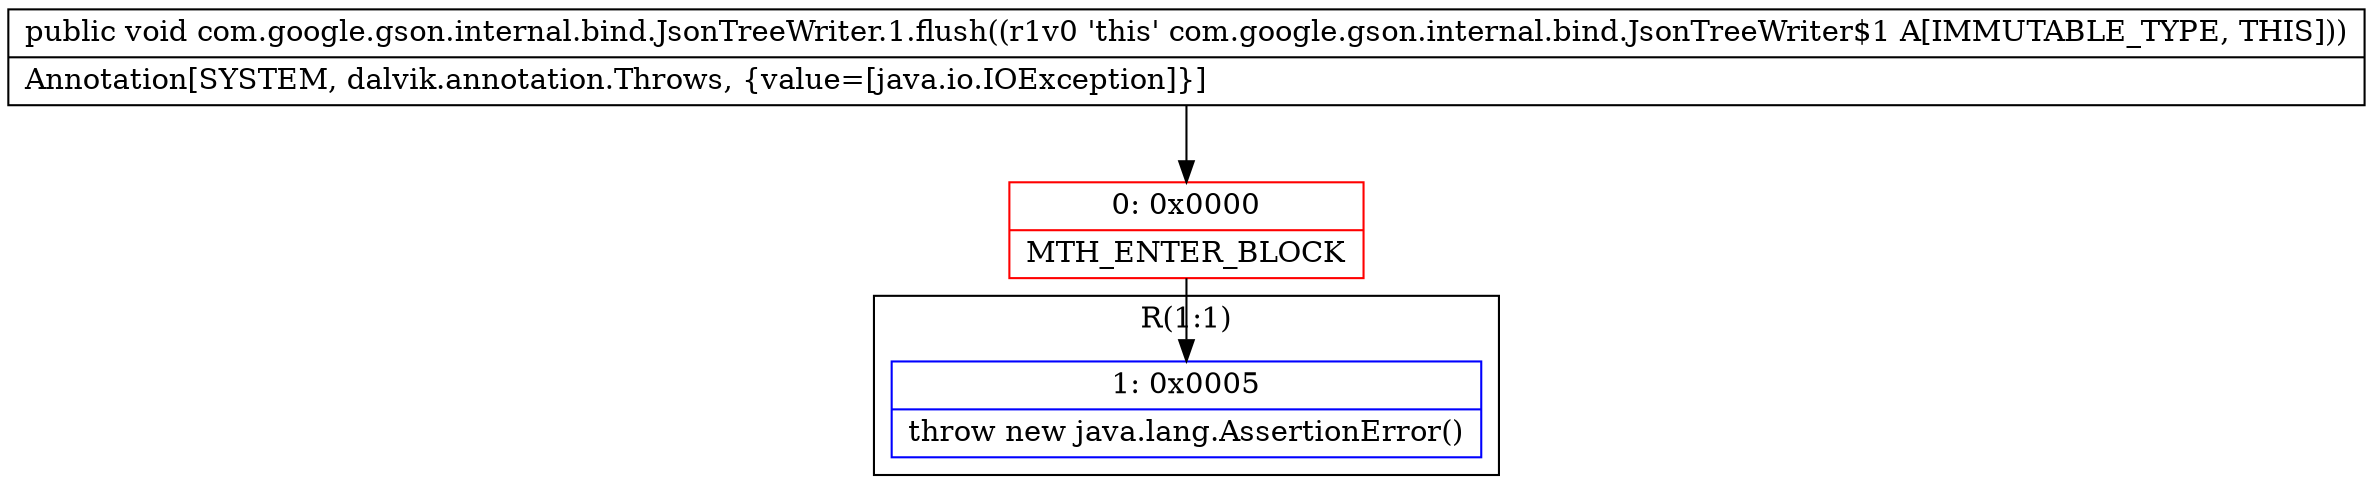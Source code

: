 digraph "CFG forcom.google.gson.internal.bind.JsonTreeWriter.1.flush()V" {
subgraph cluster_Region_264531835 {
label = "R(1:1)";
node [shape=record,color=blue];
Node_1 [shape=record,label="{1\:\ 0x0005|throw new java.lang.AssertionError()\l}"];
}
Node_0 [shape=record,color=red,label="{0\:\ 0x0000|MTH_ENTER_BLOCK\l}"];
MethodNode[shape=record,label="{public void com.google.gson.internal.bind.JsonTreeWriter.1.flush((r1v0 'this' com.google.gson.internal.bind.JsonTreeWriter$1 A[IMMUTABLE_TYPE, THIS]))  | Annotation[SYSTEM, dalvik.annotation.Throws, \{value=[java.io.IOException]\}]\l}"];
MethodNode -> Node_0;
Node_0 -> Node_1;
}

